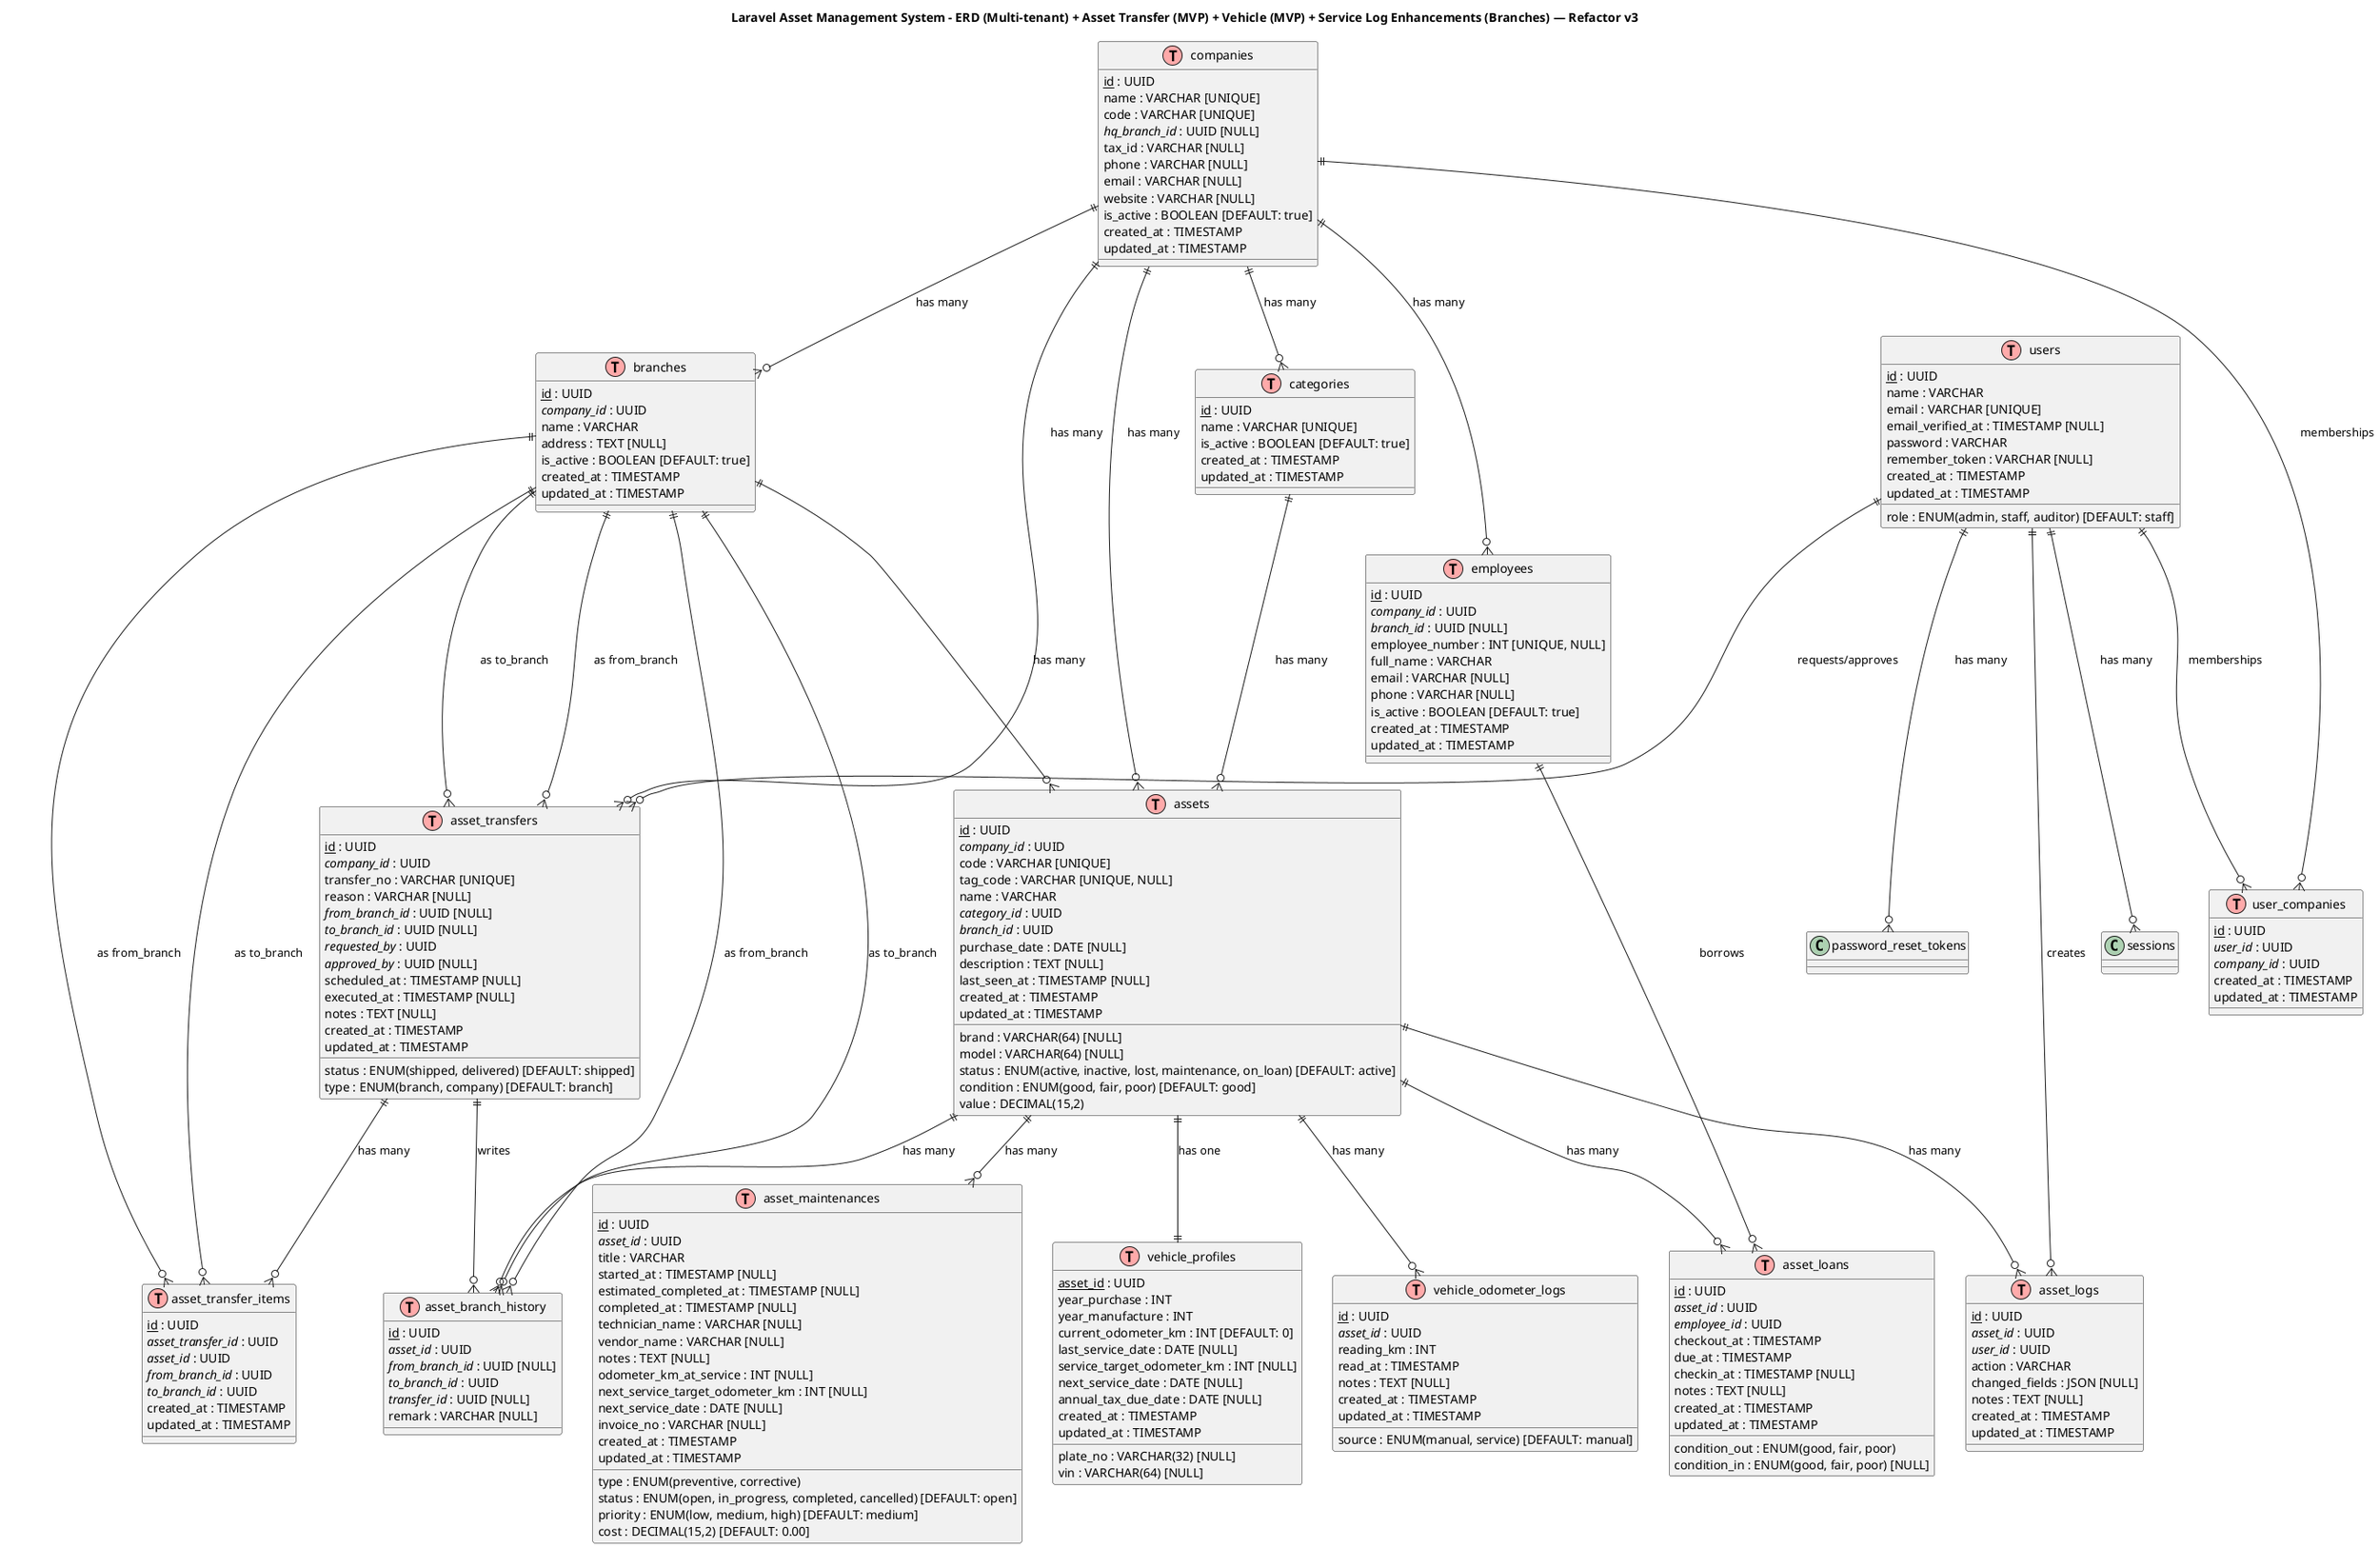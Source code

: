 @startuml
!define table(x) class x << (T,#FFAAAA) >>
!define pk(x) <u>x</u>
!define fk(x) <i>x</i>

title Laravel Asset Management System - ERD (Multi-tenant) + Asset Transfer (MVP) + Vehicle (MVP) + Service Log Enhancements (Branches) — Refactor v3

table(companies) {
  pk(id) : UUID
  name : VARCHAR [UNIQUE]
  code : VARCHAR [UNIQUE]
  fk(hq_branch_id) : UUID [NULL]
  tax_id : VARCHAR [NULL]
  phone : VARCHAR [NULL]
  email : VARCHAR [NULL]
  website : VARCHAR [NULL]
  is_active : BOOLEAN [DEFAULT: true]
  created_at : TIMESTAMP
  updated_at : TIMESTAMP
}

table(users) {
  pk(id) : UUID
  name : VARCHAR
  email : VARCHAR [UNIQUE]
  role : ENUM(admin, staff, auditor) [DEFAULT: staff]
  email_verified_at : TIMESTAMP [NULL]
  password : VARCHAR
  remember_token : VARCHAR [NULL]
  created_at : TIMESTAMP
  updated_at : TIMESTAMP
}

table(user_companies) {
  pk(id) : UUID
  fk(user_id) : UUID
  fk(company_id) : UUID
  created_at : TIMESTAMP
  updated_at : TIMESTAMP
}

table(categories) {
  pk(id) : UUID
  name : VARCHAR [UNIQUE]
  is_active : BOOLEAN [DEFAULT: true]
  created_at : TIMESTAMP
  updated_at : TIMESTAMP
}

table(branches) {
  pk(id) : UUID
  fk(company_id) : UUID
  name : VARCHAR
  address : TEXT [NULL]
  is_active : BOOLEAN [DEFAULT: true]
  created_at : TIMESTAMP
  updated_at : TIMESTAMP
}

table(employees) {
  pk(id) : UUID
  fk(company_id) : UUID
  fk(branch_id) : UUID [NULL]
  employee_number : INT [UNIQUE, NULL]
  full_name : VARCHAR
  email : VARCHAR [NULL]
  phone : VARCHAR [NULL]
  is_active : BOOLEAN [DEFAULT: true]
  created_at : TIMESTAMP
  updated_at : TIMESTAMP
}

table(assets) {
  pk(id) : UUID
  fk(company_id) : UUID
  code : VARCHAR [UNIQUE]
  tag_code : VARCHAR [UNIQUE, NULL]
  name : VARCHAR
  fk(category_id) : UUID
  fk(branch_id) : UUID
  brand : VARCHAR(64) [NULL]
  model : VARCHAR(64) [NULL]
  status : ENUM(active, inactive, lost, maintenance, on_loan) [DEFAULT: active]
  condition : ENUM(good, fair, poor) [DEFAULT: good]
  value : DECIMAL(15,2)
  purchase_date : DATE [NULL]
  description : TEXT [NULL]
  last_seen_at : TIMESTAMP [NULL]
  created_at : TIMESTAMP
  updated_at : TIMESTAMP
}

table(asset_logs) {
  pk(id) : UUID
  fk(asset_id) : UUID
  fk(user_id) : UUID
  action : VARCHAR
  changed_fields : JSON [NULL]
  notes : TEXT [NULL]
  created_at : TIMESTAMP
  updated_at : TIMESTAMP
}

table(asset_loans) {
  pk(id) : UUID
  fk(asset_id) : UUID
  fk(employee_id) : UUID
  checkout_at : TIMESTAMP
  due_at : TIMESTAMP
  checkin_at : TIMESTAMP [NULL]
  condition_out : ENUM(good, fair, poor)
  condition_in : ENUM(good, fair, poor) [NULL]
  notes : TEXT [NULL]
  created_at : TIMESTAMP
  updated_at : TIMESTAMP
}

table(asset_maintenances) {
  pk(id) : UUID
  fk(asset_id) : UUID
  title : VARCHAR
  type : ENUM(preventive, corrective)
  status : ENUM(open, in_progress, completed, cancelled) [DEFAULT: open]
  priority : ENUM(low, medium, high) [DEFAULT: medium]
  started_at : TIMESTAMP [NULL]
  estimated_completed_at : TIMESTAMP [NULL]
  completed_at : TIMESTAMP [NULL]
  cost : DECIMAL(15,2) [DEFAULT: 0.00]
  technician_name : VARCHAR [NULL]
  vendor_name : VARCHAR [NULL]
  notes : TEXT [NULL]
  odometer_km_at_service : INT [NULL]
  next_service_target_odometer_km : INT [NULL]
  next_service_date : DATE [NULL]
  invoice_no : VARCHAR [NULL]
  created_at : TIMESTAMP
  updated_at : TIMESTAMP
}

table(asset_transfers) {
  pk(id) : UUID
  fk(company_id) : UUID
  transfer_no : VARCHAR [UNIQUE]
  reason : VARCHAR [NULL]
  status : ENUM(shipped, delivered) [DEFAULT: shipped]
  type : ENUM(branch, company) [DEFAULT: branch]
  fk(from_branch_id) : UUID [NULL]
  fk(to_branch_id) : UUID [NULL]
  fk(requested_by) : UUID
  fk(approved_by) : UUID [NULL]
  scheduled_at : TIMESTAMP [NULL]
  executed_at : TIMESTAMP [NULL]
  notes : TEXT [NULL]
  created_at : TIMESTAMP
  updated_at : TIMESTAMP
}

table(asset_transfer_items) {
  pk(id) : UUID
  fk(asset_transfer_id) : UUID
  fk(asset_id) : UUID
  fk(from_branch_id) : UUID
  fk(to_branch_id) : UUID
  created_at : TIMESTAMP
  updated_at : TIMESTAMP
}

table(asset_branch_history) {
  pk(id) : UUID
  fk(asset_id) : UUID
  fk(from_branch_id) : UUID [NULL]
  fk(to_branch_id) : UUID
  fk(transfer_id) : UUID [NULL]
  remark : VARCHAR [NULL]
}

table(vehicle_profiles) {
  pk(asset_id) : UUID
  year_purchase : INT
  year_manufacture : INT
  current_odometer_km : INT [DEFAULT: 0]
  last_service_date : DATE [NULL]
  service_target_odometer_km : INT [NULL]
  next_service_date : DATE [NULL]
  annual_tax_due_date : DATE [NULL]
  plate_no : VARCHAR(32) [NULL]
  vin : VARCHAR(64) [NULL]
  created_at : TIMESTAMP
  updated_at : TIMESTAMP
}

table(vehicle_odometer_logs) {
  pk(id) : UUID
  fk(asset_id) : UUID
  reading_km : INT
  read_at : TIMESTAMP
  source : ENUM(manual, service) [DEFAULT: manual]
  notes : TEXT [NULL]
  created_at : TIMESTAMP
  updated_at : TIMESTAMP
}

' ==========================
' Relationships
' ==========================
companies ||--o{ categories : "has many"
companies ||--o{ branches : "has many"
companies ||--o{ assets : "has many"
companies ||--o{ asset_transfers : "has many"
companies ||--o{ employees : "has many"

users ||--o{ user_companies : "memberships"
companies ||--o{ user_companies : "memberships"

categories ||--o{ assets : "has many"
branches ||--o{ assets : "has many"
employees ||--o{ asset_loans : "borrows"
assets ||--o{ asset_logs : "has many"
assets ||--o{ asset_loans : "has many"
assets ||--o{ asset_maintenances : "has many"
users ||--o{ asset_logs : "creates"
users ||--o{ sessions : "has many"
users ||--o{ password_reset_tokens : "has many"

asset_transfers ||--o{ asset_transfer_items : "has many"
assets ||--o{ asset_branch_history : "has many"
users ||--o{ asset_transfers : "requests/approves"

branches ||--o{ asset_transfers : "as from_branch"
branches ||--o{ asset_transfers : "as to_branch"
branches ||--o{ asset_transfer_items : "as from_branch"
branches ||--o{ asset_transfer_items : "as to_branch"
branches ||--o{ asset_branch_history : "as from_branch"
branches ||--o{ asset_branch_history : "as to_branch"

asset_transfers ||--o{ asset_branch_history : "writes"

assets ||--|| vehicle_profiles : "has one"
assets ||--o{ vehicle_odometer_logs : "has many"

@enduml
